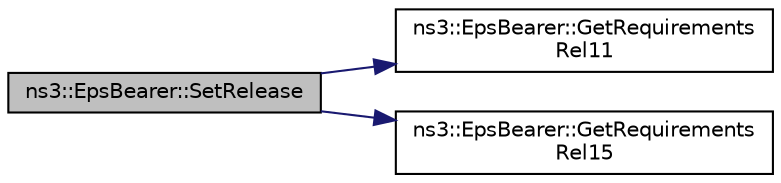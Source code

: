 digraph "ns3::EpsBearer::SetRelease"
{
 // LATEX_PDF_SIZE
  edge [fontname="Helvetica",fontsize="10",labelfontname="Helvetica",labelfontsize="10"];
  node [fontname="Helvetica",fontsize="10",shape=record];
  rankdir="LR";
  Node1 [label="ns3::EpsBearer::SetRelease",height=0.2,width=0.4,color="black", fillcolor="grey75", style="filled", fontcolor="black",tooltip="SetRelease."];
  Node1 -> Node2 [color="midnightblue",fontsize="10",style="solid",fontname="Helvetica"];
  Node2 [label="ns3::EpsBearer::GetRequirements\lRel11",height=0.2,width=0.4,color="black", fillcolor="white", style="filled",URL="$classns3_1_1_eps_bearer.html#a17aaf22a1fb3033599c8ffc105252625",tooltip="Retrieve requirements for Rel."];
  Node1 -> Node3 [color="midnightblue",fontsize="10",style="solid",fontname="Helvetica"];
  Node3 [label="ns3::EpsBearer::GetRequirements\lRel15",height=0.2,width=0.4,color="black", fillcolor="white", style="filled",URL="$classns3_1_1_eps_bearer.html#a0b1605fd43d1a37a34cb2731f2e08d3a",tooltip="Retrieve requirements for Rel."];
}

